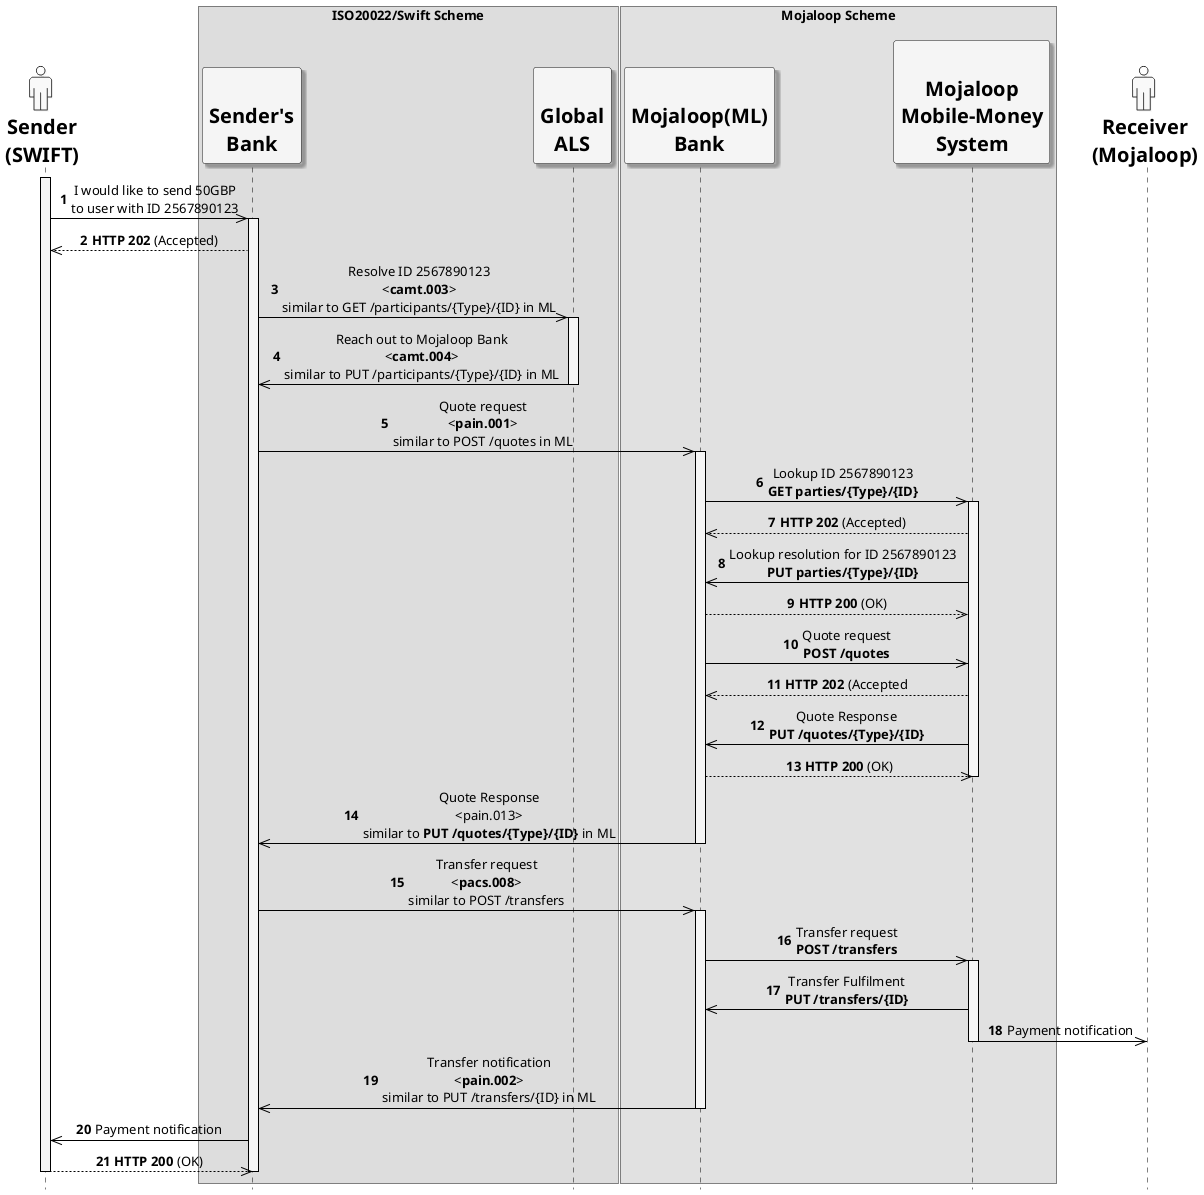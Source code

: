 /'*****
License
--------------
Copyright © 2020 Mojaloop Foundation

The Mojaloop files are made available by the Mojaloop Foundation under the Apache License, Version 2.0
(the "License") and you may not use these files except in compliance with the [License](http://www.apache.org/licenses/LICENSE-2.0). 

You may obtain a copy of the License at [http://www.apache.org/licenses/LICENSE-2.0](http://www.apache.org/licenses/LICENSE-2.0)

Unless required by applicable law or agreed to in writing, the Mojaloop files are distributed on an "AS IS" BASIS, WITHOUT WARRANTIES OR CONDITIONS OF ANY KIND, either express or implied. See the License for the specific language governing permissions and limitations under the [License](http://www.apache.org/licenses/LICENSE-2.0).
--------------
This is the official list of the Mojaloop project contributors for this file.
Names of the original copyright holders (individuals or organizations)
should be listed with a '*' in the first column. People who have
contributed from an organization can be listed under the organization
that actually holds the copyright for their contributions (see the
Gates Foundation organization for an example). Those individuals should have
their names indented and be marked with a '-'. Email address can be added
optionally within square brackets <email>.
* Gates Foundation

- Name Surname <name.surname@gatesfoundation.com>

- Sam Kummary <sam@modusbox.com>
--------------
******'/

@startuml
autonumber

' define actor image
sprite $actor [25x48/16] {
  0000000000010000000000000
  0000000006CAC910000000000
  0000000095101292000000000
  0000000651000119000000000
  0000000B10000018400000000
  0000001A10000016600000000
  0000000B10000017510000000
  000000083100001A210000000
  0000000191000176110000000
  000000003A866A61100000000
  0000000000466211100000000
  0003333333334443333310000
  0088888888888888888892000
  0821111111111111111118200
  8311111111111111111111A00
  A111111111111111111111A20
  A111111111111111111111A20
  A111111111111111111111A20
  A111111111111111111111A20
  A111111111111111111111A20
  A111111111111111111111A20
  A111111111111111111111A20
  A111111111111111111111A20
  A111551111111111138111A20
  A111661111111111139111A20
  A211661111111111139111A20
  A211661111111111139111A20
  A211661111161111139111A20
  A2116611111A2111139111A20
  A2116611111A2111139111A20
  A2116611111A2111139111A20
  A7669611111A211113A666B20
  36669611111A211113A666610
  00016611111A2111139111110
  00006611111A2111139100000
  00006611111A2111139100000
  00006611111A2111139100000
  00006611111A2111139100000
  00006611111A2111139100000
  00006611111A2111139100000
  00006611111A2111139100000
  00006611111A2111139100000
  00006611111A2111139100000
  00006611111A2111139100000
  00006966666B7666679100000
  0000266666666666664100000
  0000000111111111111100000
  0000000000000000000000000
}

' declaring skinparam
skinparam sequenceMessageAlign center
skinparam shadowing false
skinparam defaultFontName Verdana
skinparam monochrome true
skinparam SequenceLifeLineBackgroundColor WhiteSmoke
skinparam SequenceLifeLineBorderColor Black
skinparam ActorFontStyle Bold
skinparam ActorFontSize 20
skinparam ParticipantFontStyle Bold
skinparam ParticipantFontSize 20
skinparam ParticipantBackgroundColor WhiteSmoke
skinparam ArrowColor Black

skinparam actor {
  Bordercolor none
  Backgroundcolor none
  shadowing false
}

skinparam participant {
  shadowing true
}

hide footbox

' declare title
' title P2P in a ISO20022 <-> Mojaloop Cross network scenario

' Actor Keys:
' participant - SendersBank, MojaloopBank, MLMMSystem and GALS
' actor - Sender/Receiver

' declare actors
actor "<$actor>\nSender\n(SWIFT)" as Sender
box "ISO20022/Swift Scheme"
participant "\nSender's\nBank" as SendersBank
participant "\nGlobal\nALS" as GALS
end box
box "Mojaloop Scheme" #yellow
participant "\nMojaloop(ML)\nBank" as MojaloopBank
participant "\nMojaloop\nMobile-Money\nSystem" as MLMMSystem
end box
actor "<$actor>\nReceiver\n(Mojaloop)" as Receiver

' start flow
activate Sender
Sender ->> SendersBank: I would like to send 50GBP\nto user with ID 2567890123
activate SendersBank
Sender <<-- SendersBank: **HTTP 202** (Accepted)
SendersBank ->> GALS: Resolve ID 2567890123\n<**camt.003**>\nsimilar to GET /participants/{Type}/{ID} in ML
activate GALS
SendersBank <<- GALS: Reach out to Mojaloop Bank\n<**camt.004**>\nsimilar to PUT /participants/{Type}/{ID} in ML
deactivate GALS

SendersBank ->> MojaloopBank: Quote request\n<**pain.001**>\nsimilar to POST /quotes in ML
activate MojaloopBank
MojaloopBank ->> MLMMSystem: Lookup ID 2567890123\n**GET parties/{Type}/{ID}**
activate MLMMSystem
MojaloopBank <<-- MLMMSystem: **HTTP 202** (Accepted)
MojaloopBank <<- MLMMSystem: Lookup resolution for ID 2567890123\n**PUT parties/{Type}/{ID}**
MojaloopBank -->> MLMMSystem: **HTTP 200** (OK)
MojaloopBank ->> MLMMSystem: Quote request\n**POST /quotes**
MojaloopBank <<-- MLMMSystem: **HTTP 202** (Accepted
MojaloopBank <<- MLMMSystem: Quote Response\n**PUT /quotes/{Type}/{ID}**
MojaloopBank -->> MLMMSystem: **HTTP 200** (OK)
deactivate MLMMSystem
SendersBank <<- MojaloopBank: Quote Response\n<pain.013>\nsimilar to **PUT /quotes/{Type}/{ID}** in ML
deactivate MojaloopBank

SendersBank ->> MojaloopBank: Transfer request\n<**pacs.008**>\nsimilar to POST /transfers
activate MojaloopBank
MojaloopBank ->> MLMMSystem: Transfer request\n**POST /transfers**
activate MLMMSystem
MojaloopBank <<- MLMMSystem: Transfer Fulfilment\n**PUT /transfers/{ID}**
MLMMSystem ->> Receiver: Payment notification
deactivate MLMMSystem
SendersBank <<- MojaloopBank: Transfer notification\n<**pain.002**>\nsimilar to PUT /transfers/{ID} in ML
deactivate MojaloopBank

Sender <<- SendersBank: Payment notification
Sender -->> SendersBank: **HTTP 200** (OK)
deactivate SendersBank
deactivate Sender

@enduml
